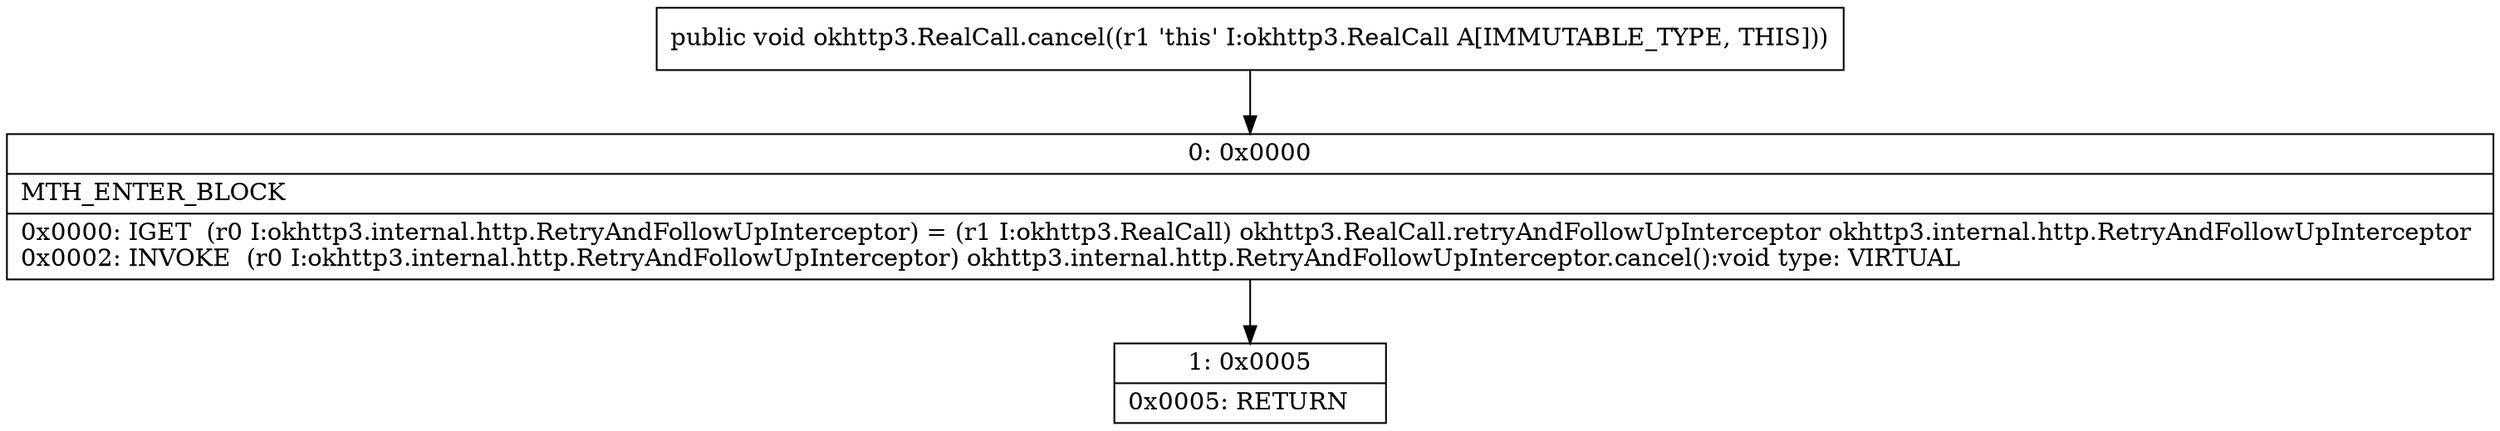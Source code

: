 digraph "CFG forokhttp3.RealCall.cancel()V" {
Node_0 [shape=record,label="{0\:\ 0x0000|MTH_ENTER_BLOCK\l|0x0000: IGET  (r0 I:okhttp3.internal.http.RetryAndFollowUpInterceptor) = (r1 I:okhttp3.RealCall) okhttp3.RealCall.retryAndFollowUpInterceptor okhttp3.internal.http.RetryAndFollowUpInterceptor \l0x0002: INVOKE  (r0 I:okhttp3.internal.http.RetryAndFollowUpInterceptor) okhttp3.internal.http.RetryAndFollowUpInterceptor.cancel():void type: VIRTUAL \l}"];
Node_1 [shape=record,label="{1\:\ 0x0005|0x0005: RETURN   \l}"];
MethodNode[shape=record,label="{public void okhttp3.RealCall.cancel((r1 'this' I:okhttp3.RealCall A[IMMUTABLE_TYPE, THIS])) }"];
MethodNode -> Node_0;
Node_0 -> Node_1;
}

